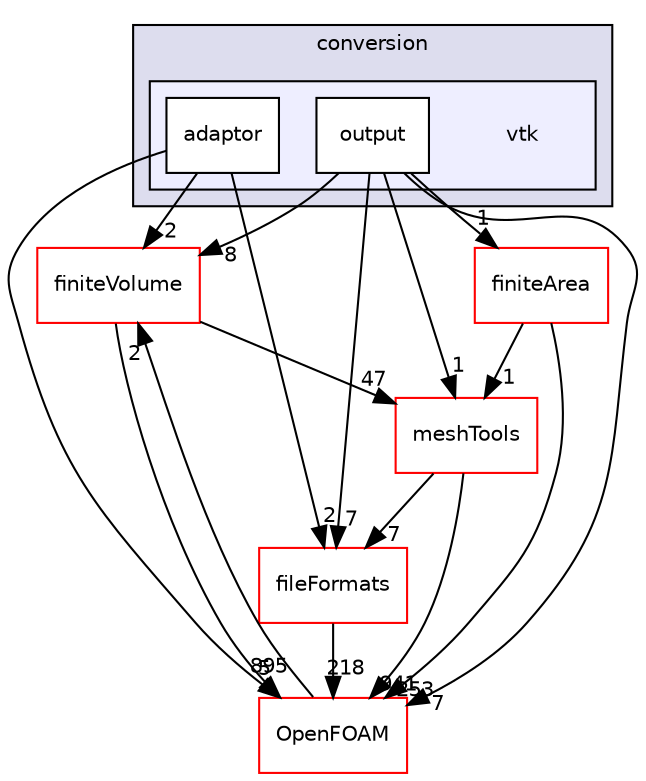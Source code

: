 digraph "src/conversion/vtk" {
  bgcolor=transparent;
  compound=true
  node [ fontsize="10", fontname="Helvetica"];
  edge [ labelfontsize="10", labelfontname="Helvetica"];
  subgraph clusterdir_22e3beccf9f956a3c7bfcabae9a0dde0 {
    graph [ bgcolor="#ddddee", pencolor="black", label="conversion" fontname="Helvetica", fontsize="10", URL="dir_22e3beccf9f956a3c7bfcabae9a0dde0.html"]
  subgraph clusterdir_12e416c3de93d25c20fbd14a90683549 {
    graph [ bgcolor="#eeeeff", pencolor="black", label="" URL="dir_12e416c3de93d25c20fbd14a90683549.html"];
    dir_12e416c3de93d25c20fbd14a90683549 [shape=plaintext label="vtk"];
    dir_5d919abde54aad5be9c800c0730d4cdb [shape=box label="adaptor" color="black" fillcolor="white" style="filled" URL="dir_5d919abde54aad5be9c800c0730d4cdb.html"];
    dir_4d6c03f69b533690a888199a1ce9571d [shape=box label="output" color="black" fillcolor="white" style="filled" URL="dir_4d6c03f69b533690a888199a1ce9571d.html"];
  }
  }
  dir_9bd15774b555cf7259a6fa18f99fe99b [shape=box label="finiteVolume" color="red" URL="dir_9bd15774b555cf7259a6fa18f99fe99b.html"];
  dir_ae30ad0bef50cf391b24c614251bb9fd [shape=box label="meshTools" color="red" URL="dir_ae30ad0bef50cf391b24c614251bb9fd.html"];
  dir_b05602f37bb521a7142c0a3e200b5f35 [shape=box label="fileFormats" color="red" URL="dir_b05602f37bb521a7142c0a3e200b5f35.html"];
  dir_c5473ff19b20e6ec4dfe5c310b3778a8 [shape=box label="OpenFOAM" color="red" URL="dir_c5473ff19b20e6ec4dfe5c310b3778a8.html"];
  dir_b69a9eadfe761c231b266ce918b218a5 [shape=box label="finiteArea" color="red" URL="dir_b69a9eadfe761c231b266ce918b218a5.html"];
  dir_9bd15774b555cf7259a6fa18f99fe99b->dir_ae30ad0bef50cf391b24c614251bb9fd [headlabel="47", labeldistance=1.5 headhref="dir_000814_001949.html"];
  dir_9bd15774b555cf7259a6fa18f99fe99b->dir_c5473ff19b20e6ec4dfe5c310b3778a8 [headlabel="895", labeldistance=1.5 headhref="dir_000814_002151.html"];
  dir_ae30ad0bef50cf391b24c614251bb9fd->dir_b05602f37bb521a7142c0a3e200b5f35 [headlabel="7", labeldistance=1.5 headhref="dir_001949_000682.html"];
  dir_ae30ad0bef50cf391b24c614251bb9fd->dir_c5473ff19b20e6ec4dfe5c310b3778a8 [headlabel="941", labeldistance=1.5 headhref="dir_001949_002151.html"];
  dir_b05602f37bb521a7142c0a3e200b5f35->dir_c5473ff19b20e6ec4dfe5c310b3778a8 [headlabel="218", labeldistance=1.5 headhref="dir_000682_002151.html"];
  dir_4d6c03f69b533690a888199a1ce9571d->dir_9bd15774b555cf7259a6fa18f99fe99b [headlabel="8", labeldistance=1.5 headhref="dir_000563_000814.html"];
  dir_4d6c03f69b533690a888199a1ce9571d->dir_ae30ad0bef50cf391b24c614251bb9fd [headlabel="1", labeldistance=1.5 headhref="dir_000563_001949.html"];
  dir_4d6c03f69b533690a888199a1ce9571d->dir_b05602f37bb521a7142c0a3e200b5f35 [headlabel="7", labeldistance=1.5 headhref="dir_000563_000682.html"];
  dir_4d6c03f69b533690a888199a1ce9571d->dir_c5473ff19b20e6ec4dfe5c310b3778a8 [headlabel="7", labeldistance=1.5 headhref="dir_000563_002151.html"];
  dir_4d6c03f69b533690a888199a1ce9571d->dir_b69a9eadfe761c231b266ce918b218a5 [headlabel="1", labeldistance=1.5 headhref="dir_000563_000713.html"];
  dir_5d919abde54aad5be9c800c0730d4cdb->dir_9bd15774b555cf7259a6fa18f99fe99b [headlabel="2", labeldistance=1.5 headhref="dir_000562_000814.html"];
  dir_5d919abde54aad5be9c800c0730d4cdb->dir_b05602f37bb521a7142c0a3e200b5f35 [headlabel="2", labeldistance=1.5 headhref="dir_000562_000682.html"];
  dir_5d919abde54aad5be9c800c0730d4cdb->dir_c5473ff19b20e6ec4dfe5c310b3778a8 [headlabel="5", labeldistance=1.5 headhref="dir_000562_002151.html"];
  dir_c5473ff19b20e6ec4dfe5c310b3778a8->dir_9bd15774b555cf7259a6fa18f99fe99b [headlabel="2", labeldistance=1.5 headhref="dir_002151_000814.html"];
  dir_b69a9eadfe761c231b266ce918b218a5->dir_ae30ad0bef50cf391b24c614251bb9fd [headlabel="1", labeldistance=1.5 headhref="dir_000713_001949.html"];
  dir_b69a9eadfe761c231b266ce918b218a5->dir_c5473ff19b20e6ec4dfe5c310b3778a8 [headlabel="253", labeldistance=1.5 headhref="dir_000713_002151.html"];
}
